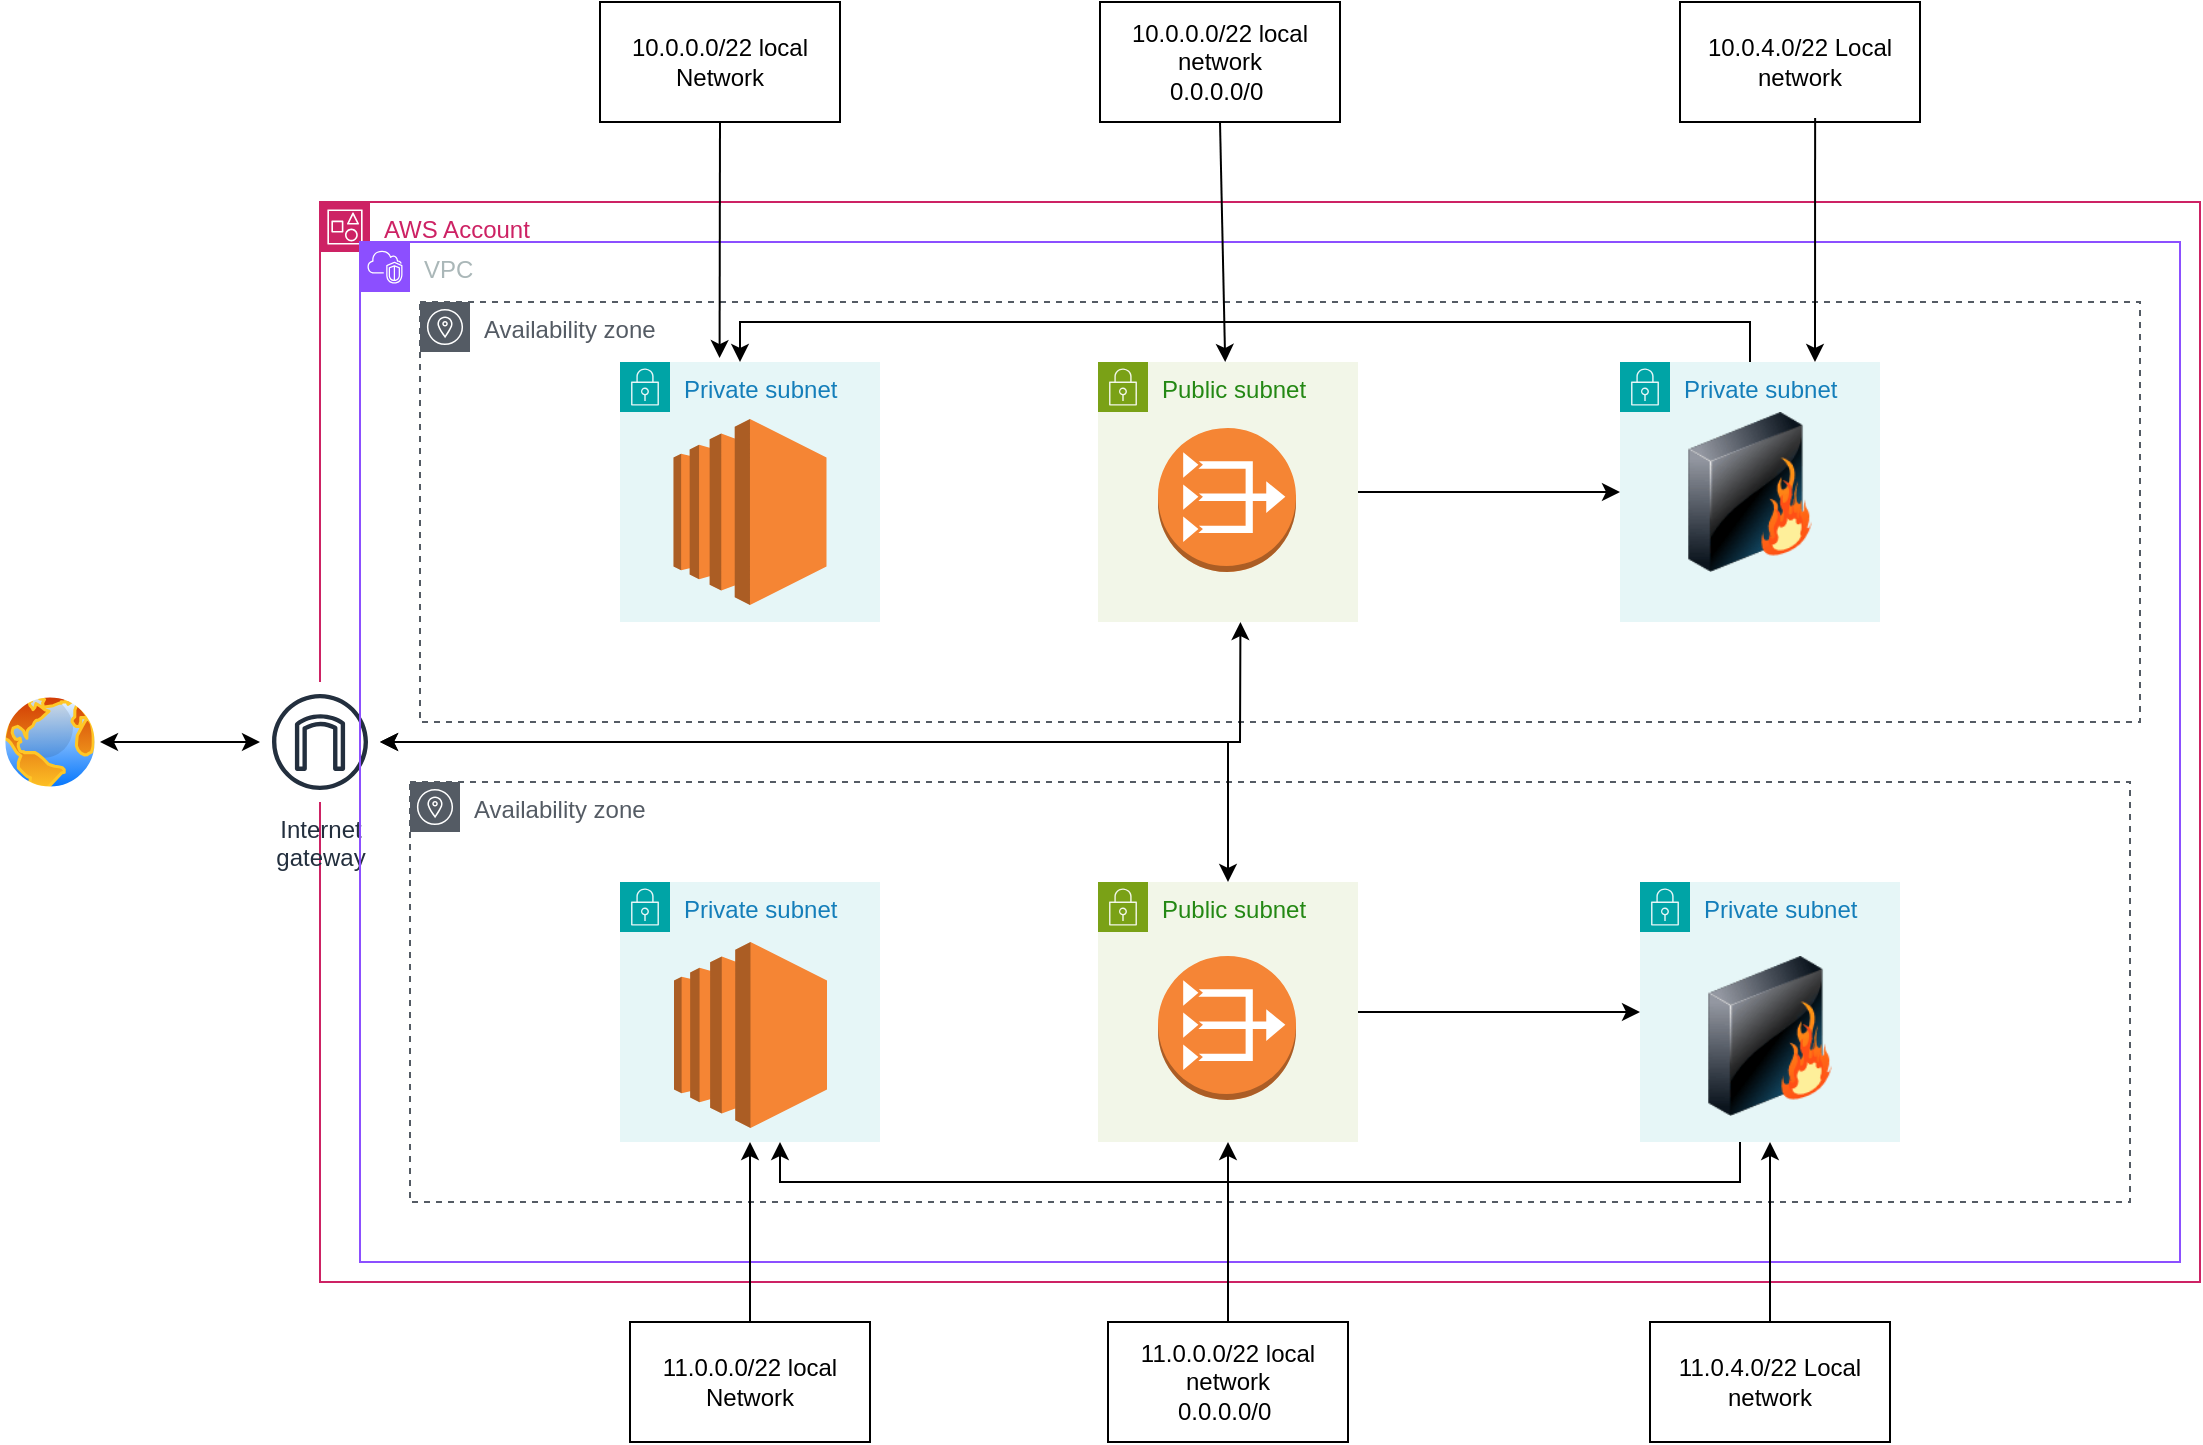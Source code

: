 <mxfile version="24.6.4" type="device">
  <diagram name="Page-1" id="_GOZDEWM_-PqfuubD3gv">
    <mxGraphModel dx="2328" dy="1831" grid="1" gridSize="10" guides="1" tooltips="1" connect="1" arrows="1" fold="1" page="1" pageScale="1" pageWidth="827" pageHeight="1169" math="0" shadow="0">
      <root>
        <mxCell id="0" />
        <mxCell id="1" parent="0" />
        <mxCell id="atCEhsAOBHlKAzHyUvqW-1" value="AWS Account" style="points=[[0,0],[0.25,0],[0.5,0],[0.75,0],[1,0],[1,0.25],[1,0.5],[1,0.75],[1,1],[0.75,1],[0.5,1],[0.25,1],[0,1],[0,0.75],[0,0.5],[0,0.25]];outlineConnect=0;gradientColor=none;html=1;whiteSpace=wrap;fontSize=12;fontStyle=0;container=1;pointerEvents=0;collapsible=0;recursiveResize=0;shape=mxgraph.aws4.group;grIcon=mxgraph.aws4.group_account;strokeColor=#CD2264;fillColor=none;verticalAlign=top;align=left;spacingLeft=30;fontColor=#CD2264;dashed=0;" vertex="1" parent="1">
          <mxGeometry x="-40" y="40" width="940" height="540" as="geometry" />
        </mxCell>
        <mxCell id="atCEhsAOBHlKAzHyUvqW-23" value="Internet&#xa;gateway" style="sketch=0;outlineConnect=0;fontColor=#232F3E;gradientColor=none;strokeColor=#232F3E;fillColor=#ffffff;dashed=0;verticalLabelPosition=bottom;verticalAlign=top;align=center;html=1;fontSize=12;fontStyle=0;aspect=fixed;shape=mxgraph.aws4.resourceIcon;resIcon=mxgraph.aws4.internet_gateway;" vertex="1" parent="atCEhsAOBHlKAzHyUvqW-1">
          <mxGeometry x="-30" y="240" width="60" height="60" as="geometry" />
        </mxCell>
        <mxCell id="atCEhsAOBHlKAzHyUvqW-4" value="VPC" style="points=[[0,0],[0.25,0],[0.5,0],[0.75,0],[1,0],[1,0.25],[1,0.5],[1,0.75],[1,1],[0.75,1],[0.5,1],[0.25,1],[0,1],[0,0.75],[0,0.5],[0,0.25]];outlineConnect=0;gradientColor=none;html=1;whiteSpace=wrap;fontSize=12;fontStyle=0;container=1;pointerEvents=0;collapsible=0;recursiveResize=0;shape=mxgraph.aws4.group;grIcon=mxgraph.aws4.group_vpc2;strokeColor=#8C4FFF;fillColor=none;verticalAlign=top;align=left;spacingLeft=30;fontColor=#AAB7B8;dashed=0;" vertex="1" parent="1">
          <mxGeometry x="-20" y="60" width="910" height="510" as="geometry" />
        </mxCell>
        <mxCell id="atCEhsAOBHlKAzHyUvqW-6" value="Availability zone" style="sketch=0;outlineConnect=0;gradientColor=none;html=1;whiteSpace=wrap;fontSize=12;fontStyle=0;shape=mxgraph.aws4.group;grIcon=mxgraph.aws4.group_availability_zone;strokeColor=#545B64;fillColor=none;verticalAlign=top;align=left;spacingLeft=30;fontColor=#545B64;dashed=1;" vertex="1" parent="atCEhsAOBHlKAzHyUvqW-4">
          <mxGeometry x="25" y="270" width="860" height="210" as="geometry" />
        </mxCell>
        <mxCell id="atCEhsAOBHlKAzHyUvqW-8" value="Public subnet" style="points=[[0,0],[0.25,0],[0.5,0],[0.75,0],[1,0],[1,0.25],[1,0.5],[1,0.75],[1,1],[0.75,1],[0.5,1],[0.25,1],[0,1],[0,0.75],[0,0.5],[0,0.25]];outlineConnect=0;gradientColor=none;html=1;whiteSpace=wrap;fontSize=12;fontStyle=0;container=1;pointerEvents=0;collapsible=0;recursiveResize=0;shape=mxgraph.aws4.group;grIcon=mxgraph.aws4.group_security_group;grStroke=0;strokeColor=#7AA116;fillColor=#F2F6E8;verticalAlign=top;align=left;spacingLeft=30;fontColor=#248814;dashed=0;" vertex="1" parent="atCEhsAOBHlKAzHyUvqW-4">
          <mxGeometry x="369" y="320" width="130" height="130" as="geometry" />
        </mxCell>
        <mxCell id="atCEhsAOBHlKAzHyUvqW-21" value="" style="outlineConnect=0;dashed=0;verticalLabelPosition=bottom;verticalAlign=top;align=center;html=1;shape=mxgraph.aws3.vpc_nat_gateway;fillColor=#F58536;gradientColor=none;" vertex="1" parent="atCEhsAOBHlKAzHyUvqW-8">
          <mxGeometry x="30" y="37" width="69" height="72" as="geometry" />
        </mxCell>
        <mxCell id="atCEhsAOBHlKAzHyUvqW-12" value="Private subnet" style="points=[[0,0],[0.25,0],[0.5,0],[0.75,0],[1,0],[1,0.25],[1,0.5],[1,0.75],[1,1],[0.75,1],[0.5,1],[0.25,1],[0,1],[0,0.75],[0,0.5],[0,0.25]];outlineConnect=0;gradientColor=none;html=1;whiteSpace=wrap;fontSize=12;fontStyle=0;container=1;pointerEvents=0;collapsible=0;recursiveResize=0;shape=mxgraph.aws4.group;grIcon=mxgraph.aws4.group_security_group;grStroke=0;strokeColor=#00A4A6;fillColor=#E6F6F7;verticalAlign=top;align=left;spacingLeft=30;fontColor=#147EBA;dashed=0;" vertex="1" parent="atCEhsAOBHlKAzHyUvqW-4">
          <mxGeometry x="130" y="320" width="130" height="130" as="geometry" />
        </mxCell>
        <mxCell id="atCEhsAOBHlKAzHyUvqW-15" value="" style="outlineConnect=0;dashed=0;verticalLabelPosition=bottom;verticalAlign=top;align=center;html=1;shape=mxgraph.aws3.ec2;fillColor=#F58534;gradientColor=none;" vertex="1" parent="atCEhsAOBHlKAzHyUvqW-12">
          <mxGeometry x="27" y="30" width="76.5" height="93" as="geometry" />
        </mxCell>
        <mxCell id="atCEhsAOBHlKAzHyUvqW-13" value="Private subnet" style="points=[[0,0],[0.25,0],[0.5,0],[0.75,0],[1,0],[1,0.25],[1,0.5],[1,0.75],[1,1],[0.75,1],[0.5,1],[0.25,1],[0,1],[0,0.75],[0,0.5],[0,0.25]];outlineConnect=0;gradientColor=none;html=1;whiteSpace=wrap;fontSize=12;fontStyle=0;container=1;pointerEvents=0;collapsible=0;recursiveResize=0;shape=mxgraph.aws4.group;grIcon=mxgraph.aws4.group_security_group;grStroke=0;strokeColor=#00A4A6;fillColor=#E6F6F7;verticalAlign=top;align=left;spacingLeft=30;fontColor=#147EBA;dashed=0;" vertex="1" parent="atCEhsAOBHlKAzHyUvqW-4">
          <mxGeometry x="640" y="320" width="130" height="130" as="geometry" />
        </mxCell>
        <mxCell id="atCEhsAOBHlKAzHyUvqW-17" value="" style="image;html=1;image=img/lib/clip_art/networking/Firewall_128x128.png" vertex="1" parent="atCEhsAOBHlKAzHyUvqW-13">
          <mxGeometry x="25" y="37" width="80" height="80" as="geometry" />
        </mxCell>
        <mxCell id="atCEhsAOBHlKAzHyUvqW-29" value="" style="endArrow=classic;html=1;rounded=0;" edge="1" parent="atCEhsAOBHlKAzHyUvqW-4" source="atCEhsAOBHlKAzHyUvqW-8" target="atCEhsAOBHlKAzHyUvqW-13">
          <mxGeometry width="50" height="50" relative="1" as="geometry">
            <mxPoint x="410" y="260" as="sourcePoint" />
            <mxPoint x="460" y="210" as="targetPoint" />
          </mxGeometry>
        </mxCell>
        <mxCell id="atCEhsAOBHlKAzHyUvqW-30" value="" style="endArrow=classic;html=1;rounded=0;" edge="1" parent="atCEhsAOBHlKAzHyUvqW-4">
          <mxGeometry width="50" height="50" relative="1" as="geometry">
            <mxPoint x="690" y="450" as="sourcePoint" />
            <mxPoint x="210" y="450" as="targetPoint" />
            <Array as="points">
              <mxPoint x="690" y="470" />
              <mxPoint x="210" y="470" />
            </Array>
          </mxGeometry>
        </mxCell>
        <mxCell id="atCEhsAOBHlKAzHyUvqW-5" value="Availability zone" style="sketch=0;outlineConnect=0;gradientColor=none;html=1;whiteSpace=wrap;fontSize=12;fontStyle=0;shape=mxgraph.aws4.group;grIcon=mxgraph.aws4.group_availability_zone;strokeColor=#545B64;fillColor=none;verticalAlign=top;align=left;spacingLeft=30;fontColor=#545B64;dashed=1;" vertex="1" parent="1">
          <mxGeometry x="10" y="90" width="860" height="210" as="geometry" />
        </mxCell>
        <mxCell id="atCEhsAOBHlKAzHyUvqW-7" value="Public subnet" style="points=[[0,0],[0.25,0],[0.5,0],[0.75,0],[1,0],[1,0.25],[1,0.5],[1,0.75],[1,1],[0.75,1],[0.5,1],[0.25,1],[0,1],[0,0.75],[0,0.5],[0,0.25]];outlineConnect=0;gradientColor=none;html=1;whiteSpace=wrap;fontSize=12;fontStyle=0;container=1;pointerEvents=0;collapsible=0;recursiveResize=0;shape=mxgraph.aws4.group;grIcon=mxgraph.aws4.group_security_group;grStroke=0;strokeColor=#7AA116;fillColor=#F2F6E8;verticalAlign=top;align=left;spacingLeft=30;fontColor=#248814;dashed=0;" vertex="1" parent="1">
          <mxGeometry x="349" y="120" width="130" height="130" as="geometry" />
        </mxCell>
        <mxCell id="atCEhsAOBHlKAzHyUvqW-20" value="" style="outlineConnect=0;dashed=0;verticalLabelPosition=bottom;verticalAlign=top;align=center;html=1;shape=mxgraph.aws3.vpc_nat_gateway;fillColor=#F58534;gradientColor=none;" vertex="1" parent="atCEhsAOBHlKAzHyUvqW-7">
          <mxGeometry x="30" y="33" width="69" height="72" as="geometry" />
        </mxCell>
        <mxCell id="atCEhsAOBHlKAzHyUvqW-9" value="Private subnet" style="points=[[0,0],[0.25,0],[0.5,0],[0.75,0],[1,0],[1,0.25],[1,0.5],[1,0.75],[1,1],[0.75,1],[0.5,1],[0.25,1],[0,1],[0,0.75],[0,0.5],[0,0.25]];outlineConnect=0;gradientColor=none;html=1;whiteSpace=wrap;fontSize=12;fontStyle=0;container=1;pointerEvents=0;collapsible=0;recursiveResize=0;shape=mxgraph.aws4.group;grIcon=mxgraph.aws4.group_security_group;grStroke=0;strokeColor=#00A4A6;fillColor=#E6F6F7;verticalAlign=top;align=left;spacingLeft=30;fontColor=#147EBA;dashed=0;" vertex="1" parent="1">
          <mxGeometry x="110" y="120" width="130" height="130" as="geometry" />
        </mxCell>
        <mxCell id="atCEhsAOBHlKAzHyUvqW-14" value="" style="outlineConnect=0;dashed=0;verticalLabelPosition=bottom;verticalAlign=top;align=center;html=1;shape=mxgraph.aws3.ec2;fillColor=#F58534;gradientColor=none;" vertex="1" parent="atCEhsAOBHlKAzHyUvqW-9">
          <mxGeometry x="26.75" y="28.5" width="76.5" height="93" as="geometry" />
        </mxCell>
        <mxCell id="atCEhsAOBHlKAzHyUvqW-11" value="Private subnet" style="points=[[0,0],[0.25,0],[0.5,0],[0.75,0],[1,0],[1,0.25],[1,0.5],[1,0.75],[1,1],[0.75,1],[0.5,1],[0.25,1],[0,1],[0,0.75],[0,0.5],[0,0.25]];outlineConnect=0;gradientColor=none;html=1;whiteSpace=wrap;fontSize=12;fontStyle=0;container=1;pointerEvents=0;collapsible=0;recursiveResize=0;shape=mxgraph.aws4.group;grIcon=mxgraph.aws4.group_security_group;grStroke=0;strokeColor=#00A4A6;fillColor=#E6F6F7;verticalAlign=top;align=left;spacingLeft=30;fontColor=#147EBA;dashed=0;" vertex="1" parent="1">
          <mxGeometry x="610" y="120" width="130" height="130" as="geometry" />
        </mxCell>
        <mxCell id="atCEhsAOBHlKAzHyUvqW-16" value="" style="image;html=1;image=img/lib/clip_art/networking/Firewall_128x128.png" vertex="1" parent="atCEhsAOBHlKAzHyUvqW-11">
          <mxGeometry x="25" y="25" width="80" height="80" as="geometry" />
        </mxCell>
        <mxCell id="atCEhsAOBHlKAzHyUvqW-22" value="" style="image;aspect=fixed;perimeter=ellipsePerimeter;html=1;align=center;shadow=0;dashed=0;spacingTop=3;image=img/lib/active_directory/internet_globe.svg;" vertex="1" parent="1">
          <mxGeometry x="-200" y="285" width="50" height="50" as="geometry" />
        </mxCell>
        <mxCell id="atCEhsAOBHlKAzHyUvqW-24" value="" style="endArrow=classic;startArrow=classic;html=1;rounded=0;exitX=1;exitY=0.5;exitDx=0;exitDy=0;" edge="1" parent="1" source="atCEhsAOBHlKAzHyUvqW-22" target="atCEhsAOBHlKAzHyUvqW-23">
          <mxGeometry width="50" height="50" relative="1" as="geometry">
            <mxPoint x="390" y="320" as="sourcePoint" />
            <mxPoint x="440" y="270" as="targetPoint" />
          </mxGeometry>
        </mxCell>
        <mxCell id="atCEhsAOBHlKAzHyUvqW-25" value="" style="endArrow=classic;startArrow=classic;html=1;rounded=0;" edge="1" parent="1" source="atCEhsAOBHlKAzHyUvqW-23" target="atCEhsAOBHlKAzHyUvqW-8">
          <mxGeometry width="50" height="50" relative="1" as="geometry">
            <mxPoint x="390" y="320" as="sourcePoint" />
            <mxPoint x="440" y="270" as="targetPoint" />
            <Array as="points">
              <mxPoint x="414" y="310" />
            </Array>
          </mxGeometry>
        </mxCell>
        <mxCell id="atCEhsAOBHlKAzHyUvqW-26" value="" style="endArrow=classic;startArrow=classic;html=1;rounded=0;entryX=0.477;entryY=0.762;entryDx=0;entryDy=0;entryPerimeter=0;" edge="1" parent="1" target="atCEhsAOBHlKAzHyUvqW-5">
          <mxGeometry width="50" height="50" relative="1" as="geometry">
            <mxPoint x="-10" y="310" as="sourcePoint" />
            <mxPoint x="440" y="270" as="targetPoint" />
            <Array as="points">
              <mxPoint x="420" y="310" />
            </Array>
          </mxGeometry>
        </mxCell>
        <mxCell id="atCEhsAOBHlKAzHyUvqW-27" value="" style="endArrow=classic;html=1;rounded=0;" edge="1" parent="1" source="atCEhsAOBHlKAzHyUvqW-7" target="atCEhsAOBHlKAzHyUvqW-11">
          <mxGeometry width="50" height="50" relative="1" as="geometry">
            <mxPoint x="390" y="320" as="sourcePoint" />
            <mxPoint x="440" y="270" as="targetPoint" />
            <Array as="points" />
          </mxGeometry>
        </mxCell>
        <mxCell id="atCEhsAOBHlKAzHyUvqW-28" value="" style="endArrow=classic;html=1;rounded=0;" edge="1" parent="1" source="atCEhsAOBHlKAzHyUvqW-11">
          <mxGeometry width="50" height="50" relative="1" as="geometry">
            <mxPoint x="390" y="320" as="sourcePoint" />
            <mxPoint x="170" y="120" as="targetPoint" />
            <Array as="points">
              <mxPoint x="675" y="100" />
              <mxPoint x="170" y="100" />
            </Array>
          </mxGeometry>
        </mxCell>
        <mxCell id="atCEhsAOBHlKAzHyUvqW-31" value="10.0.0.0/22 local Network" style="rounded=0;whiteSpace=wrap;html=1;" vertex="1" parent="1">
          <mxGeometry x="100" y="-60" width="120" height="60" as="geometry" />
        </mxCell>
        <mxCell id="atCEhsAOBHlKAzHyUvqW-32" value="10.0.0.0/22 local network&lt;div&gt;0.0.0.0/0&amp;nbsp;&lt;/div&gt;" style="rounded=0;whiteSpace=wrap;html=1;" vertex="1" parent="1">
          <mxGeometry x="350" y="-60" width="120" height="60" as="geometry" />
        </mxCell>
        <mxCell id="atCEhsAOBHlKAzHyUvqW-33" value="10.0.4.0/22 Local network" style="rounded=0;whiteSpace=wrap;html=1;" vertex="1" parent="1">
          <mxGeometry x="640" y="-60" width="120" height="60" as="geometry" />
        </mxCell>
        <mxCell id="atCEhsAOBHlKAzHyUvqW-34" value="11.0.0.0/22 local Network" style="rounded=0;whiteSpace=wrap;html=1;" vertex="1" parent="1">
          <mxGeometry x="115" y="600" width="120" height="60" as="geometry" />
        </mxCell>
        <mxCell id="atCEhsAOBHlKAzHyUvqW-35" value="11.0.0.0/22 local network&lt;div&gt;0.0.0.0/0&amp;nbsp;&lt;/div&gt;" style="rounded=0;whiteSpace=wrap;html=1;" vertex="1" parent="1">
          <mxGeometry x="354" y="600" width="120" height="60" as="geometry" />
        </mxCell>
        <mxCell id="atCEhsAOBHlKAzHyUvqW-36" value="11.0.4.0/22 Local network" style="rounded=0;whiteSpace=wrap;html=1;" vertex="1" parent="1">
          <mxGeometry x="625" y="600" width="120" height="60" as="geometry" />
        </mxCell>
        <mxCell id="atCEhsAOBHlKAzHyUvqW-37" value="" style="endArrow=classic;html=1;rounded=0;exitX=0.5;exitY=1;exitDx=0;exitDy=0;entryX=0.383;entryY=-0.015;entryDx=0;entryDy=0;entryPerimeter=0;" edge="1" parent="1" source="atCEhsAOBHlKAzHyUvqW-31" target="atCEhsAOBHlKAzHyUvqW-9">
          <mxGeometry width="50" height="50" relative="1" as="geometry">
            <mxPoint x="390" y="120" as="sourcePoint" />
            <mxPoint x="440" y="70" as="targetPoint" />
          </mxGeometry>
        </mxCell>
        <mxCell id="atCEhsAOBHlKAzHyUvqW-38" value="" style="endArrow=classic;html=1;rounded=0;exitX=0.5;exitY=1;exitDx=0;exitDy=0;" edge="1" parent="1" source="atCEhsAOBHlKAzHyUvqW-32" target="atCEhsAOBHlKAzHyUvqW-7">
          <mxGeometry width="50" height="50" relative="1" as="geometry">
            <mxPoint x="390" y="120" as="sourcePoint" />
            <mxPoint x="440" y="70" as="targetPoint" />
          </mxGeometry>
        </mxCell>
        <mxCell id="atCEhsAOBHlKAzHyUvqW-39" value="" style="endArrow=classic;html=1;rounded=0;exitX=0.563;exitY=0.967;exitDx=0;exitDy=0;exitPerimeter=0;entryX=0.75;entryY=0;entryDx=0;entryDy=0;" edge="1" parent="1" source="atCEhsAOBHlKAzHyUvqW-33" target="atCEhsAOBHlKAzHyUvqW-11">
          <mxGeometry width="50" height="50" relative="1" as="geometry">
            <mxPoint x="390" y="120" as="sourcePoint" />
            <mxPoint x="440" y="70" as="targetPoint" />
          </mxGeometry>
        </mxCell>
        <mxCell id="atCEhsAOBHlKAzHyUvqW-40" value="" style="endArrow=classic;html=1;rounded=0;exitX=0.5;exitY=0;exitDx=0;exitDy=0;" edge="1" parent="1" source="atCEhsAOBHlKAzHyUvqW-34" target="atCEhsAOBHlKAzHyUvqW-12">
          <mxGeometry width="50" height="50" relative="1" as="geometry">
            <mxPoint x="390" y="720" as="sourcePoint" />
            <mxPoint x="440" y="670" as="targetPoint" />
          </mxGeometry>
        </mxCell>
        <mxCell id="atCEhsAOBHlKAzHyUvqW-41" value="" style="endArrow=classic;html=1;rounded=0;" edge="1" parent="1" source="atCEhsAOBHlKAzHyUvqW-35" target="atCEhsAOBHlKAzHyUvqW-8">
          <mxGeometry width="50" height="50" relative="1" as="geometry">
            <mxPoint x="360" y="780" as="sourcePoint" />
            <mxPoint x="410" y="730" as="targetPoint" />
          </mxGeometry>
        </mxCell>
        <mxCell id="atCEhsAOBHlKAzHyUvqW-42" value="" style="endArrow=classic;html=1;rounded=0;exitX=0.5;exitY=0;exitDx=0;exitDy=0;" edge="1" parent="1" source="atCEhsAOBHlKAzHyUvqW-36" target="atCEhsAOBHlKAzHyUvqW-13">
          <mxGeometry width="50" height="50" relative="1" as="geometry">
            <mxPoint x="685" y="590" as="sourcePoint" />
            <mxPoint x="440" y="670" as="targetPoint" />
          </mxGeometry>
        </mxCell>
      </root>
    </mxGraphModel>
  </diagram>
</mxfile>

